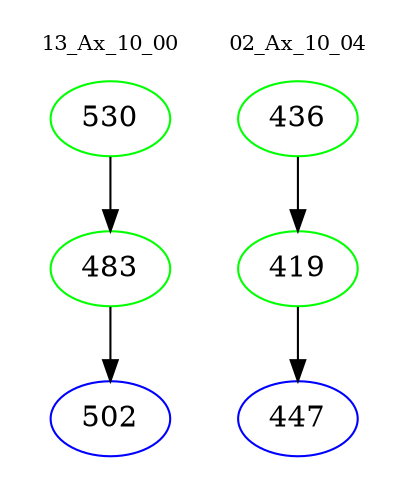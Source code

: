 digraph{
subgraph cluster_0 {
color = white
label = "13_Ax_10_00";
fontsize=10;
T0_530 [label="530", color="green"]
T0_530 -> T0_483 [color="black"]
T0_483 [label="483", color="green"]
T0_483 -> T0_502 [color="black"]
T0_502 [label="502", color="blue"]
}
subgraph cluster_1 {
color = white
label = "02_Ax_10_04";
fontsize=10;
T1_436 [label="436", color="green"]
T1_436 -> T1_419 [color="black"]
T1_419 [label="419", color="green"]
T1_419 -> T1_447 [color="black"]
T1_447 [label="447", color="blue"]
}
}
